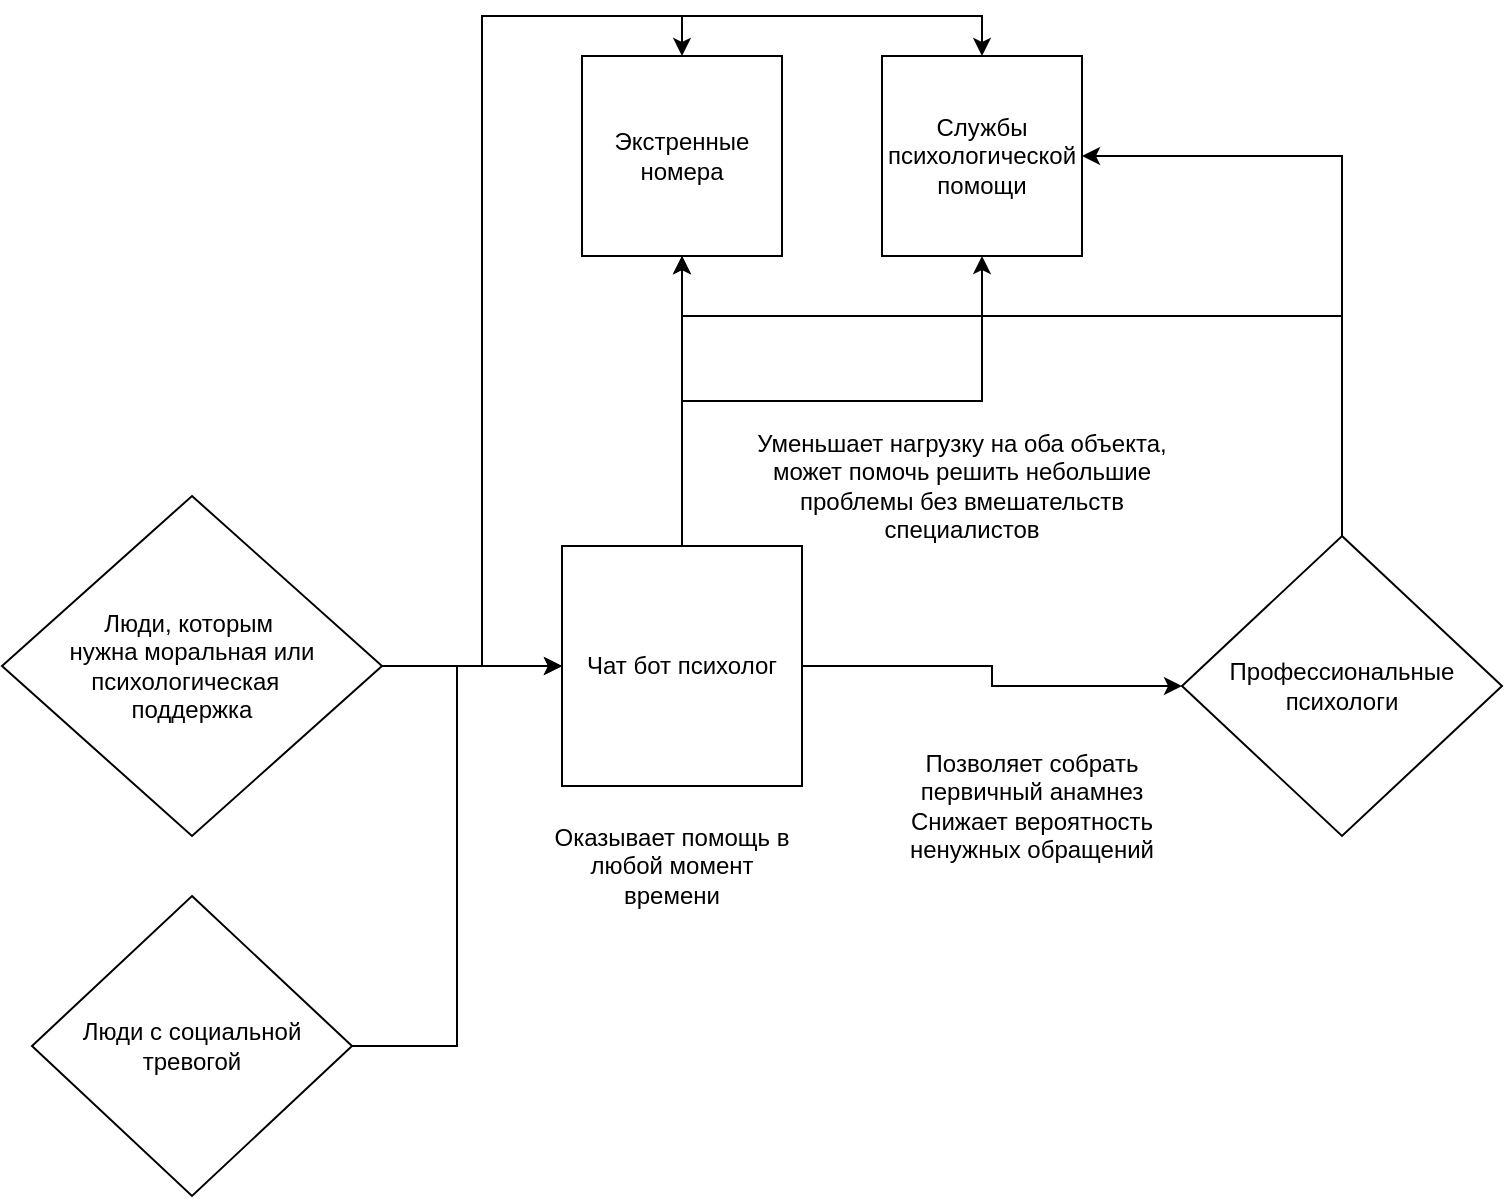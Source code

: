 <mxfile version="26.2.5">
  <diagram name="Страница — 1" id="99NEOgCNLpRDA_7hxaWP">
    <mxGraphModel dx="2068" dy="825" grid="1" gridSize="10" guides="1" tooltips="1" connect="1" arrows="1" fold="1" page="1" pageScale="1" pageWidth="827" pageHeight="1169" math="0" shadow="0">
      <root>
        <mxCell id="0" />
        <mxCell id="1" parent="0" />
        <mxCell id="_xGuzI4it3Ap0r0oz-_N-5" style="edgeStyle=orthogonalEdgeStyle;rounded=0;orthogonalLoop=1;jettySize=auto;html=1;exitX=1;exitY=0.5;exitDx=0;exitDy=0;entryX=0;entryY=0.5;entryDx=0;entryDy=0;" edge="1" parent="1" source="_xGuzI4it3Ap0r0oz-_N-2" target="_xGuzI4it3Ap0r0oz-_N-4">
          <mxGeometry relative="1" as="geometry" />
        </mxCell>
        <mxCell id="_xGuzI4it3Ap0r0oz-_N-11" style="edgeStyle=orthogonalEdgeStyle;rounded=0;orthogonalLoop=1;jettySize=auto;html=1;exitX=1;exitY=0.5;exitDx=0;exitDy=0;entryX=0.5;entryY=0;entryDx=0;entryDy=0;" edge="1" parent="1" source="_xGuzI4it3Ap0r0oz-_N-2" target="_xGuzI4it3Ap0r0oz-_N-8">
          <mxGeometry relative="1" as="geometry">
            <Array as="points">
              <mxPoint x="270" y="365" />
              <mxPoint x="270" y="40" />
              <mxPoint x="520" y="40" />
            </Array>
          </mxGeometry>
        </mxCell>
        <mxCell id="_xGuzI4it3Ap0r0oz-_N-12" style="edgeStyle=orthogonalEdgeStyle;rounded=0;orthogonalLoop=1;jettySize=auto;html=1;exitX=1;exitY=0.5;exitDx=0;exitDy=0;entryX=0.5;entryY=0;entryDx=0;entryDy=0;" edge="1" parent="1" source="_xGuzI4it3Ap0r0oz-_N-2" target="_xGuzI4it3Ap0r0oz-_N-9">
          <mxGeometry relative="1" as="geometry" />
        </mxCell>
        <mxCell id="_xGuzI4it3Ap0r0oz-_N-2" value="&lt;div&gt;Люди, которым&amp;nbsp;&lt;/div&gt;&lt;div&gt;нужна моральная или психологическая&amp;nbsp;&amp;nbsp;&lt;/div&gt;&lt;div&gt;поддержка&lt;/div&gt;" style="rhombus;whiteSpace=wrap;html=1;" vertex="1" parent="1">
          <mxGeometry x="30" y="280" width="190" height="170" as="geometry" />
        </mxCell>
        <mxCell id="_xGuzI4it3Ap0r0oz-_N-6" style="edgeStyle=orthogonalEdgeStyle;rounded=0;orthogonalLoop=1;jettySize=auto;html=1;exitX=1;exitY=0.5;exitDx=0;exitDy=0;entryX=0;entryY=0.5;entryDx=0;entryDy=0;" edge="1" parent="1" source="_xGuzI4it3Ap0r0oz-_N-3" target="_xGuzI4it3Ap0r0oz-_N-4">
          <mxGeometry relative="1" as="geometry" />
        </mxCell>
        <mxCell id="_xGuzI4it3Ap0r0oz-_N-3" value="Люди с социальной тревогой" style="rhombus;whiteSpace=wrap;html=1;" vertex="1" parent="1">
          <mxGeometry x="45" y="480" width="160" height="150" as="geometry" />
        </mxCell>
        <mxCell id="_xGuzI4it3Ap0r0oz-_N-14" style="edgeStyle=orthogonalEdgeStyle;rounded=0;orthogonalLoop=1;jettySize=auto;html=1;exitX=0.5;exitY=0;exitDx=0;exitDy=0;entryX=0.5;entryY=1;entryDx=0;entryDy=0;" edge="1" parent="1" source="_xGuzI4it3Ap0r0oz-_N-4" target="_xGuzI4it3Ap0r0oz-_N-9">
          <mxGeometry relative="1" as="geometry" />
        </mxCell>
        <mxCell id="_xGuzI4it3Ap0r0oz-_N-15" style="edgeStyle=orthogonalEdgeStyle;rounded=0;orthogonalLoop=1;jettySize=auto;html=1;exitX=0.5;exitY=0;exitDx=0;exitDy=0;entryX=0.5;entryY=1;entryDx=0;entryDy=0;" edge="1" parent="1" source="_xGuzI4it3Ap0r0oz-_N-4" target="_xGuzI4it3Ap0r0oz-_N-8">
          <mxGeometry relative="1" as="geometry" />
        </mxCell>
        <mxCell id="_xGuzI4it3Ap0r0oz-_N-24" style="edgeStyle=orthogonalEdgeStyle;rounded=0;orthogonalLoop=1;jettySize=auto;html=1;exitX=1;exitY=0.5;exitDx=0;exitDy=0;entryX=0;entryY=0.5;entryDx=0;entryDy=0;" edge="1" parent="1" source="_xGuzI4it3Ap0r0oz-_N-4" target="_xGuzI4it3Ap0r0oz-_N-18">
          <mxGeometry relative="1" as="geometry" />
        </mxCell>
        <mxCell id="_xGuzI4it3Ap0r0oz-_N-4" value="Чат бот психолог" style="whiteSpace=wrap;html=1;aspect=fixed;" vertex="1" parent="1">
          <mxGeometry x="310" y="305" width="120" height="120" as="geometry" />
        </mxCell>
        <mxCell id="_xGuzI4it3Ap0r0oz-_N-8" value="Службы психологической помощи" style="whiteSpace=wrap;html=1;aspect=fixed;" vertex="1" parent="1">
          <mxGeometry x="470" y="60" width="100" height="100" as="geometry" />
        </mxCell>
        <mxCell id="_xGuzI4it3Ap0r0oz-_N-9" value="Экстренные номера" style="whiteSpace=wrap;html=1;aspect=fixed;" vertex="1" parent="1">
          <mxGeometry x="320" y="60" width="100" height="100" as="geometry" />
        </mxCell>
        <mxCell id="_xGuzI4it3Ap0r0oz-_N-16" value="Уменьшает нагрузку на оба объекта, может помочь решить небольшие проблемы без вмешательств специалистов" style="text;html=1;align=center;verticalAlign=middle;whiteSpace=wrap;rounded=0;" vertex="1" parent="1">
          <mxGeometry x="390" y="260" width="240" height="30" as="geometry" />
        </mxCell>
        <mxCell id="_xGuzI4it3Ap0r0oz-_N-21" style="edgeStyle=orthogonalEdgeStyle;rounded=0;orthogonalLoop=1;jettySize=auto;html=1;exitX=0.5;exitY=0;exitDx=0;exitDy=0;entryX=1;entryY=0.5;entryDx=0;entryDy=0;" edge="1" parent="1" source="_xGuzI4it3Ap0r0oz-_N-18" target="_xGuzI4it3Ap0r0oz-_N-8">
          <mxGeometry relative="1" as="geometry" />
        </mxCell>
        <mxCell id="_xGuzI4it3Ap0r0oz-_N-22" style="edgeStyle=orthogonalEdgeStyle;rounded=0;orthogonalLoop=1;jettySize=auto;html=1;exitX=0.5;exitY=0;exitDx=0;exitDy=0;entryX=0.5;entryY=1;entryDx=0;entryDy=0;" edge="1" parent="1" source="_xGuzI4it3Ap0r0oz-_N-18" target="_xGuzI4it3Ap0r0oz-_N-9">
          <mxGeometry relative="1" as="geometry">
            <Array as="points">
              <mxPoint x="700" y="190" />
              <mxPoint x="370" y="190" />
            </Array>
          </mxGeometry>
        </mxCell>
        <mxCell id="_xGuzI4it3Ap0r0oz-_N-18" value="Профессиональные психологи" style="rhombus;whiteSpace=wrap;html=1;" vertex="1" parent="1">
          <mxGeometry x="620" y="300" width="160" height="150" as="geometry" />
        </mxCell>
        <mxCell id="_xGuzI4it3Ap0r0oz-_N-23" value="Оказывает помощь в любой момент времени" style="text;html=1;align=center;verticalAlign=middle;whiteSpace=wrap;rounded=0;" vertex="1" parent="1">
          <mxGeometry x="300" y="450" width="130" height="30" as="geometry" />
        </mxCell>
        <mxCell id="_xGuzI4it3Ap0r0oz-_N-26" value="&lt;div&gt;Позволяет собрать первичный анамнез&lt;/div&gt;&lt;div&gt;Снижает вероятность ненужных обращений &lt;br&gt;&lt;/div&gt;" style="text;html=1;align=center;verticalAlign=middle;whiteSpace=wrap;rounded=0;" vertex="1" parent="1">
          <mxGeometry x="480" y="420" width="130" height="30" as="geometry" />
        </mxCell>
      </root>
    </mxGraphModel>
  </diagram>
</mxfile>
